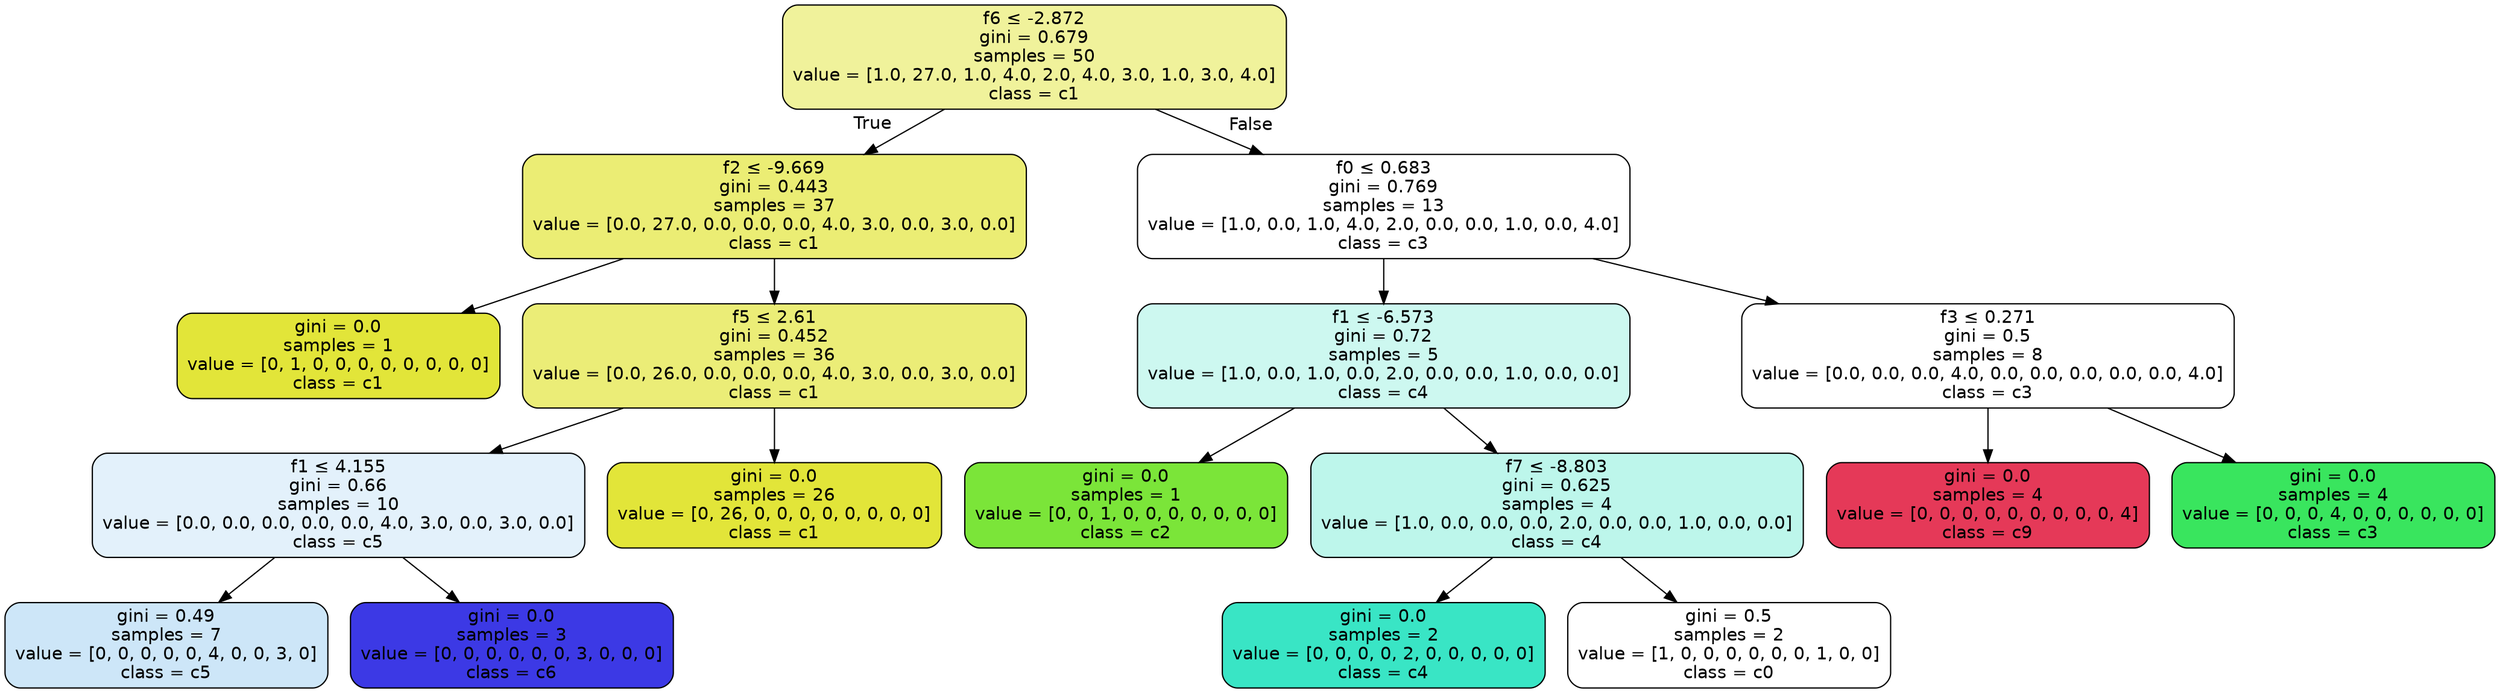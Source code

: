digraph Tree {
node [shape=box, style="filled, rounded", color="black", fontname=helvetica] ;
edge [fontname=helvetica] ;
0 [label=<f6 &le; -2.872<br/>gini = 0.679<br/>samples = 50<br/>value = [1.0, 27.0, 1.0, 4.0, 2.0, 4.0, 3.0, 1.0, 3.0, 4.0]<br/>class = c1>, fillcolor="#e2e53980"] ;
1 [label=<f2 &le; -9.669<br/>gini = 0.443<br/>samples = 37<br/>value = [0.0, 27.0, 0.0, 0.0, 0.0, 4.0, 3.0, 0.0, 3.0, 0.0]<br/>class = c1>, fillcolor="#e2e539b2"] ;
0 -> 1 [labeldistance=2.5, labelangle=45, headlabel="True"] ;
7 [label=<gini = 0.0<br/>samples = 1<br/>value = [0, 1, 0, 0, 0, 0, 0, 0, 0, 0]<br/>class = c1>, fillcolor="#e2e539ff"] ;
1 -> 7 ;
2 [label=<f5 &le; 2.61<br/>gini = 0.452<br/>samples = 36<br/>value = [0.0, 26.0, 0.0, 0.0, 0.0, 4.0, 3.0, 0.0, 3.0, 0.0]<br/>class = c1>, fillcolor="#e2e539af"] ;
1 -> 2 ;
3 [label=<f1 &le; 4.155<br/>gini = 0.66<br/>samples = 10<br/>value = [0.0, 0.0, 0.0, 0.0, 0.0, 4.0, 3.0, 0.0, 3.0, 0.0]<br/>class = c5>, fillcolor="#399de524"] ;
2 -> 3 ;
4 [label=<gini = 0.49<br/>samples = 7<br/>value = [0, 0, 0, 0, 0, 4, 0, 0, 3, 0]<br/>class = c5>, fillcolor="#399de540"] ;
3 -> 4 ;
5 [label=<gini = 0.0<br/>samples = 3<br/>value = [0, 0, 0, 0, 0, 0, 3, 0, 0, 0]<br/>class = c6>, fillcolor="#3c39e5ff"] ;
3 -> 5 ;
6 [label=<gini = 0.0<br/>samples = 26<br/>value = [0, 26, 0, 0, 0, 0, 0, 0, 0, 0]<br/>class = c1>, fillcolor="#e2e539ff"] ;
2 -> 6 ;
8 [label=<f0 &le; 0.683<br/>gini = 0.769<br/>samples = 13<br/>value = [1.0, 0.0, 1.0, 4.0, 2.0, 0.0, 0.0, 1.0, 0.0, 4.0]<br/>class = c3>, fillcolor="#39e55e00"] ;
0 -> 8 [labeldistance=2.5, labelangle=-45, headlabel="False"] ;
9 [label=<f1 &le; -6.573<br/>gini = 0.72<br/>samples = 5<br/>value = [1.0, 0.0, 1.0, 0.0, 2.0, 0.0, 0.0, 1.0, 0.0, 0.0]<br/>class = c4>, fillcolor="#39e5c540"] ;
8 -> 9 ;
10 [label=<gini = 0.0<br/>samples = 1<br/>value = [0, 0, 1, 0, 0, 0, 0, 0, 0, 0]<br/>class = c2>, fillcolor="#7be539ff"] ;
9 -> 10 ;
11 [label=<f7 &le; -8.803<br/>gini = 0.625<br/>samples = 4<br/>value = [1.0, 0.0, 0.0, 0.0, 2.0, 0.0, 0.0, 1.0, 0.0, 0.0]<br/>class = c4>, fillcolor="#39e5c555"] ;
9 -> 11 ;
12 [label=<gini = 0.0<br/>samples = 2<br/>value = [0, 0, 0, 0, 2, 0, 0, 0, 0, 0]<br/>class = c4>, fillcolor="#39e5c5ff"] ;
11 -> 12 ;
15 [label=<gini = 0.5<br/>samples = 2<br/>value = [1, 0, 0, 0, 0, 0, 0, 1, 0, 0]<br/>class = c0>, fillcolor="#e5813900"] ;
11 -> 15 ;
16 [label=<f3 &le; 0.271<br/>gini = 0.5<br/>samples = 8<br/>value = [0.0, 0.0, 0.0, 4.0, 0.0, 0.0, 0.0, 0.0, 0.0, 4.0]<br/>class = c3>, fillcolor="#39e55e00"] ;
8 -> 16 ;
17 [label=<gini = 0.0<br/>samples = 4<br/>value = [0, 0, 0, 0, 0, 0, 0, 0, 0, 4]<br/>class = c9>, fillcolor="#e53958ff"] ;
16 -> 17 ;
18 [label=<gini = 0.0<br/>samples = 4<br/>value = [0, 0, 0, 4, 0, 0, 0, 0, 0, 0]<br/>class = c3>, fillcolor="#39e55eff"] ;
16 -> 18 ;
}
